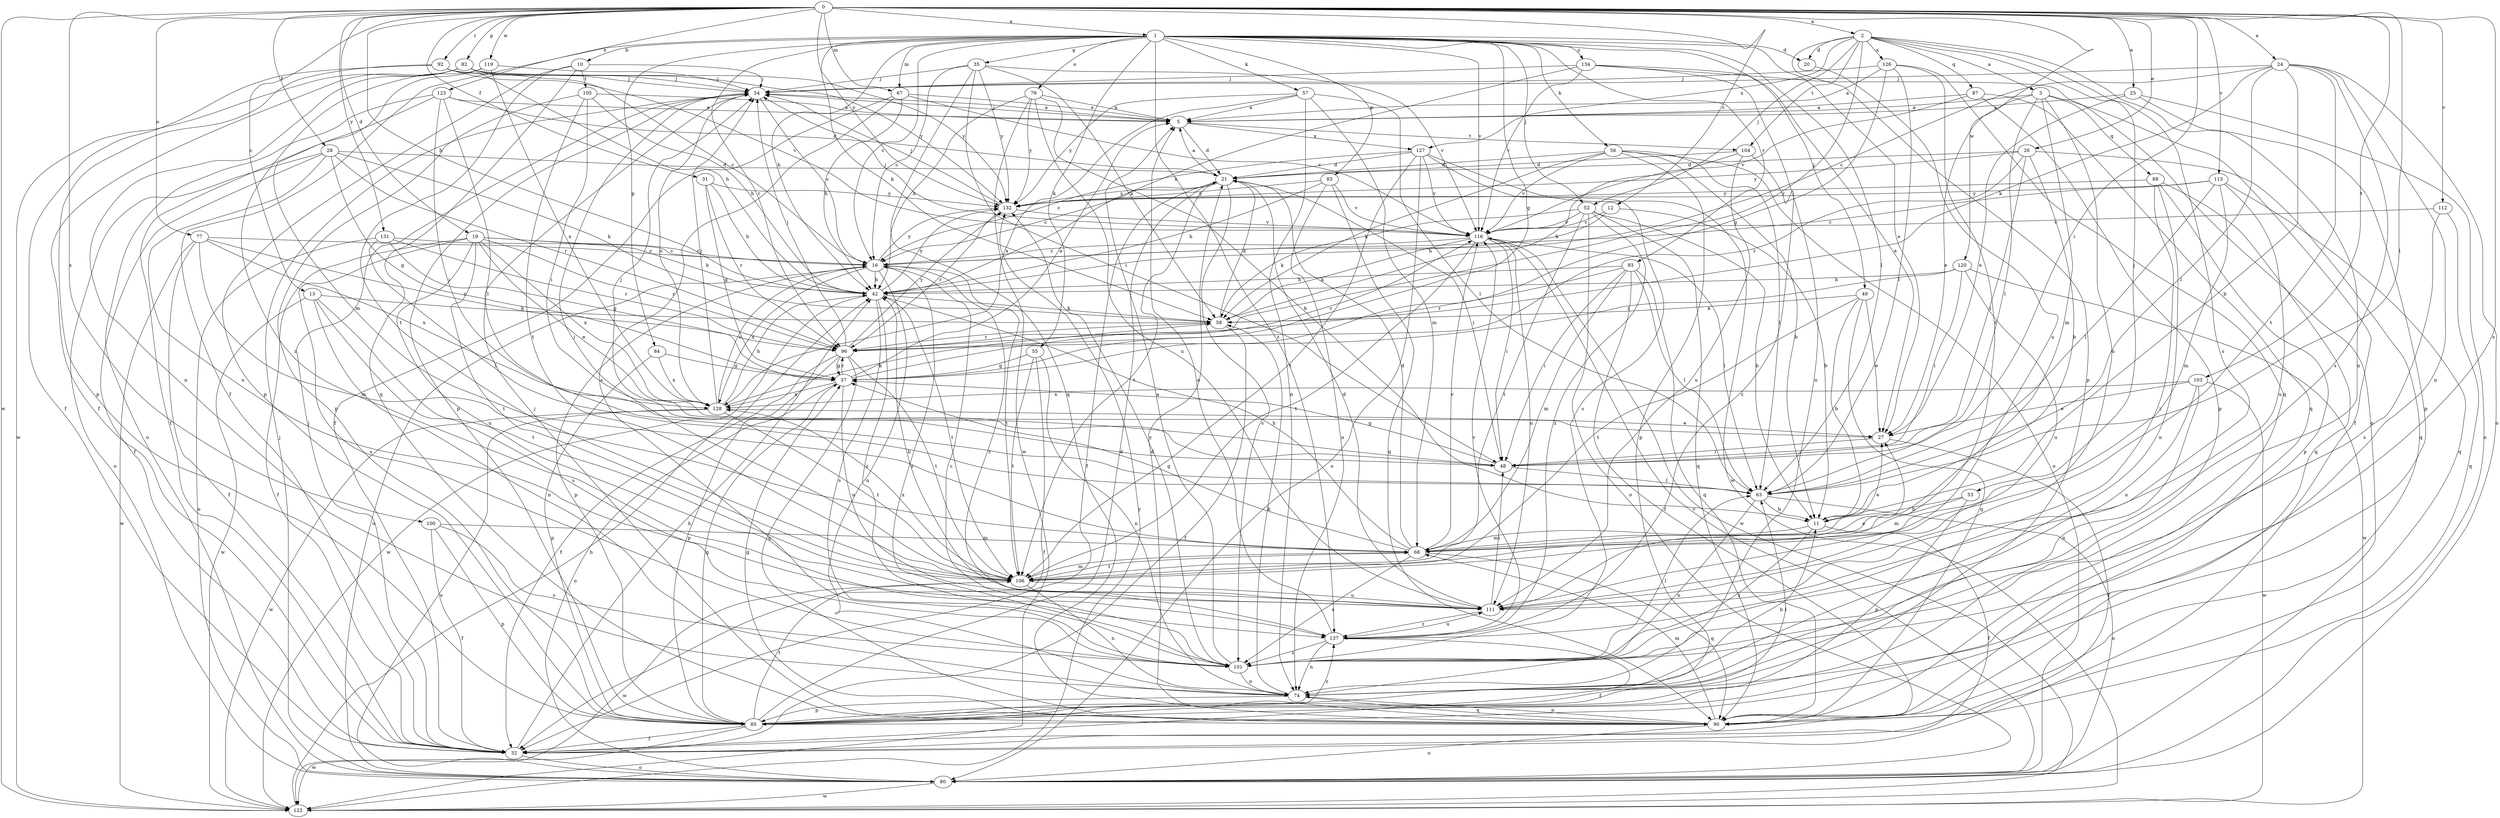 strict digraph  {
0;
1;
2;
3;
5;
10;
11;
12;
13;
16;
19;
20;
21;
24;
25;
26;
27;
28;
31;
32;
35;
37;
42;
48;
49;
52;
53;
54;
55;
56;
57;
58;
63;
67;
68;
74;
77;
79;
80;
82;
83;
84;
85;
87;
89;
90;
92;
93;
96;
100;
101;
103;
104;
105;
106;
111;
112;
113;
116;
119;
120;
122;
123;
126;
127;
128;
131;
132;
134;
137;
0 -> 1  [label=a];
0 -> 2  [label=a];
0 -> 12  [label=c];
0 -> 13  [label=c];
0 -> 19  [label=d];
0 -> 24  [label=e];
0 -> 25  [label=e];
0 -> 26  [label=e];
0 -> 28  [label=f];
0 -> 31  [label=f];
0 -> 42  [label=h];
0 -> 48  [label=i];
0 -> 63  [label=l];
0 -> 67  [label=m];
0 -> 77  [label=o];
0 -> 82  [label=p];
0 -> 92  [label=r];
0 -> 100  [label=s];
0 -> 101  [label=s];
0 -> 103  [label=t];
0 -> 112  [label=v];
0 -> 113  [label=v];
0 -> 119  [label=w];
0 -> 120  [label=w];
0 -> 122  [label=w];
0 -> 123  [label=x];
0 -> 131  [label=y];
0 -> 132  [label=y];
1 -> 10  [label=b];
1 -> 16  [label=c];
1 -> 20  [label=d];
1 -> 27  [label=e];
1 -> 32  [label=f];
1 -> 35  [label=g];
1 -> 37  [label=g];
1 -> 42  [label=h];
1 -> 49  [label=j];
1 -> 52  [label=j];
1 -> 55  [label=k];
1 -> 56  [label=k];
1 -> 57  [label=k];
1 -> 58  [label=k];
1 -> 63  [label=l];
1 -> 67  [label=m];
1 -> 79  [label=o];
1 -> 83  [label=p];
1 -> 84  [label=p];
1 -> 93  [label=r];
1 -> 96  [label=r];
1 -> 116  [label=v];
1 -> 134  [label=z];
1 -> 137  [label=z];
2 -> 3  [label=a];
2 -> 20  [label=d];
2 -> 52  [label=j];
2 -> 53  [label=j];
2 -> 74  [label=n];
2 -> 85  [label=p];
2 -> 87  [label=q];
2 -> 96  [label=r];
2 -> 101  [label=s];
2 -> 104  [label=t];
2 -> 126  [label=x];
2 -> 127  [label=x];
3 -> 5  [label=a];
3 -> 27  [label=e];
3 -> 32  [label=f];
3 -> 63  [label=l];
3 -> 68  [label=m];
3 -> 89  [label=q];
3 -> 111  [label=u];
5 -> 21  [label=d];
5 -> 54  [label=j];
5 -> 104  [label=t];
5 -> 127  [label=x];
10 -> 54  [label=j];
10 -> 85  [label=p];
10 -> 90  [label=q];
10 -> 105  [label=t];
10 -> 106  [label=t];
11 -> 32  [label=f];
11 -> 68  [label=m];
11 -> 101  [label=s];
12 -> 11  [label=b];
12 -> 42  [label=h];
12 -> 116  [label=v];
13 -> 58  [label=k];
13 -> 74  [label=n];
13 -> 101  [label=s];
13 -> 106  [label=t];
13 -> 122  [label=w];
16 -> 42  [label=h];
16 -> 74  [label=n];
16 -> 80  [label=o];
16 -> 85  [label=p];
16 -> 101  [label=s];
16 -> 106  [label=t];
16 -> 128  [label=x];
16 -> 132  [label=y];
16 -> 137  [label=z];
19 -> 16  [label=c];
19 -> 27  [label=e];
19 -> 32  [label=f];
19 -> 42  [label=h];
19 -> 96  [label=r];
19 -> 101  [label=s];
19 -> 106  [label=t];
19 -> 111  [label=u];
19 -> 128  [label=x];
20 -> 111  [label=u];
21 -> 5  [label=a];
21 -> 16  [label=c];
21 -> 32  [label=f];
21 -> 48  [label=i];
21 -> 101  [label=s];
21 -> 106  [label=t];
21 -> 132  [label=y];
24 -> 11  [label=b];
24 -> 16  [label=c];
24 -> 54  [label=j];
24 -> 58  [label=k];
24 -> 63  [label=l];
24 -> 74  [label=n];
24 -> 80  [label=o];
24 -> 101  [label=s];
24 -> 106  [label=t];
25 -> 5  [label=a];
25 -> 27  [label=e];
25 -> 80  [label=o];
25 -> 85  [label=p];
26 -> 11  [label=b];
26 -> 21  [label=d];
26 -> 48  [label=i];
26 -> 90  [label=q];
26 -> 96  [label=r];
26 -> 132  [label=y];
27 -> 32  [label=f];
27 -> 48  [label=i];
28 -> 21  [label=d];
28 -> 32  [label=f];
28 -> 37  [label=g];
28 -> 58  [label=k];
28 -> 80  [label=o];
28 -> 96  [label=r];
28 -> 111  [label=u];
31 -> 37  [label=g];
31 -> 42  [label=h];
31 -> 96  [label=r];
31 -> 132  [label=y];
32 -> 42  [label=h];
32 -> 54  [label=j];
32 -> 80  [label=o];
35 -> 16  [label=c];
35 -> 48  [label=i];
35 -> 54  [label=j];
35 -> 58  [label=k];
35 -> 90  [label=q];
35 -> 116  [label=v];
35 -> 132  [label=y];
37 -> 5  [label=a];
37 -> 80  [label=o];
37 -> 96  [label=r];
37 -> 111  [label=u];
37 -> 116  [label=v];
37 -> 128  [label=x];
42 -> 58  [label=k];
42 -> 101  [label=s];
42 -> 106  [label=t];
42 -> 122  [label=w];
42 -> 132  [label=y];
42 -> 137  [label=z];
48 -> 37  [label=g];
48 -> 54  [label=j];
48 -> 63  [label=l];
49 -> 11  [label=b];
49 -> 27  [label=e];
49 -> 58  [label=k];
49 -> 90  [label=q];
49 -> 106  [label=t];
52 -> 11  [label=b];
52 -> 58  [label=k];
52 -> 80  [label=o];
52 -> 90  [label=q];
52 -> 106  [label=t];
52 -> 116  [label=v];
52 -> 137  [label=z];
53 -> 11  [label=b];
53 -> 68  [label=m];
53 -> 85  [label=p];
54 -> 5  [label=a];
54 -> 16  [label=c];
54 -> 85  [label=p];
54 -> 128  [label=x];
55 -> 32  [label=f];
55 -> 37  [label=g];
55 -> 74  [label=n];
55 -> 106  [label=t];
56 -> 11  [label=b];
56 -> 21  [label=d];
56 -> 58  [label=k];
56 -> 63  [label=l];
56 -> 80  [label=o];
56 -> 85  [label=p];
56 -> 116  [label=v];
57 -> 5  [label=a];
57 -> 63  [label=l];
57 -> 68  [label=m];
57 -> 74  [label=n];
57 -> 128  [label=x];
57 -> 132  [label=y];
58 -> 21  [label=d];
58 -> 32  [label=f];
58 -> 96  [label=r];
63 -> 11  [label=b];
63 -> 74  [label=n];
63 -> 80  [label=o];
67 -> 5  [label=a];
67 -> 32  [label=f];
67 -> 42  [label=h];
67 -> 101  [label=s];
67 -> 116  [label=v];
68 -> 21  [label=d];
68 -> 27  [label=e];
68 -> 37  [label=g];
68 -> 42  [label=h];
68 -> 90  [label=q];
68 -> 101  [label=s];
68 -> 106  [label=t];
68 -> 116  [label=v];
74 -> 11  [label=b];
74 -> 58  [label=k];
74 -> 85  [label=p];
74 -> 90  [label=q];
77 -> 16  [label=c];
77 -> 32  [label=f];
77 -> 68  [label=m];
77 -> 96  [label=r];
77 -> 122  [label=w];
77 -> 128  [label=x];
79 -> 5  [label=a];
79 -> 11  [label=b];
79 -> 42  [label=h];
79 -> 111  [label=u];
79 -> 122  [label=w];
79 -> 132  [label=y];
80 -> 54  [label=j];
80 -> 116  [label=v];
80 -> 122  [label=w];
82 -> 16  [label=c];
82 -> 32  [label=f];
82 -> 42  [label=h];
82 -> 54  [label=j];
82 -> 74  [label=n];
82 -> 122  [label=w];
82 -> 132  [label=y];
83 -> 42  [label=h];
83 -> 74  [label=n];
83 -> 90  [label=q];
83 -> 116  [label=v];
83 -> 132  [label=y];
84 -> 37  [label=g];
84 -> 85  [label=p];
84 -> 128  [label=x];
85 -> 21  [label=d];
85 -> 32  [label=f];
85 -> 37  [label=g];
85 -> 63  [label=l];
85 -> 106  [label=t];
85 -> 122  [label=w];
85 -> 137  [label=z];
87 -> 5  [label=a];
87 -> 85  [label=p];
87 -> 90  [label=q];
87 -> 116  [label=v];
89 -> 74  [label=n];
89 -> 85  [label=p];
89 -> 90  [label=q];
89 -> 132  [label=y];
89 -> 137  [label=z];
90 -> 21  [label=d];
90 -> 37  [label=g];
90 -> 54  [label=j];
90 -> 68  [label=m];
90 -> 74  [label=n];
90 -> 80  [label=o];
92 -> 32  [label=f];
92 -> 54  [label=j];
92 -> 85  [label=p];
92 -> 116  [label=v];
92 -> 132  [label=y];
93 -> 32  [label=f];
93 -> 42  [label=h];
93 -> 48  [label=i];
93 -> 63  [label=l];
93 -> 68  [label=m];
93 -> 90  [label=q];
93 -> 96  [label=r];
96 -> 32  [label=f];
96 -> 37  [label=g];
96 -> 54  [label=j];
96 -> 85  [label=p];
96 -> 90  [label=q];
96 -> 106  [label=t];
96 -> 132  [label=y];
100 -> 32  [label=f];
100 -> 68  [label=m];
100 -> 85  [label=p];
100 -> 101  [label=s];
101 -> 5  [label=a];
101 -> 16  [label=c];
101 -> 63  [label=l];
101 -> 74  [label=n];
101 -> 132  [label=y];
103 -> 27  [label=e];
103 -> 74  [label=n];
103 -> 111  [label=u];
103 -> 122  [label=w];
103 -> 128  [label=x];
104 -> 21  [label=d];
104 -> 58  [label=k];
104 -> 111  [label=u];
104 -> 137  [label=z];
105 -> 5  [label=a];
105 -> 42  [label=h];
105 -> 48  [label=i];
105 -> 85  [label=p];
105 -> 106  [label=t];
106 -> 54  [label=j];
106 -> 68  [label=m];
106 -> 74  [label=n];
106 -> 111  [label=u];
106 -> 122  [label=w];
106 -> 128  [label=x];
111 -> 21  [label=d];
111 -> 27  [label=e];
111 -> 42  [label=h];
111 -> 48  [label=i];
111 -> 137  [label=z];
112 -> 90  [label=q];
112 -> 101  [label=s];
112 -> 116  [label=v];
113 -> 16  [label=c];
113 -> 63  [label=l];
113 -> 68  [label=m];
113 -> 90  [label=q];
113 -> 111  [label=u];
113 -> 132  [label=y];
116 -> 16  [label=c];
116 -> 48  [label=i];
116 -> 54  [label=j];
116 -> 58  [label=k];
116 -> 63  [label=l];
116 -> 106  [label=t];
116 -> 111  [label=u];
116 -> 122  [label=w];
119 -> 54  [label=j];
119 -> 68  [label=m];
119 -> 128  [label=x];
119 -> 137  [label=z];
120 -> 42  [label=h];
120 -> 48  [label=i];
120 -> 96  [label=r];
120 -> 111  [label=u];
120 -> 122  [label=w];
122 -> 42  [label=h];
122 -> 132  [label=y];
123 -> 5  [label=a];
123 -> 21  [label=d];
123 -> 32  [label=f];
123 -> 48  [label=i];
123 -> 63  [label=l];
123 -> 80  [label=o];
126 -> 5  [label=a];
126 -> 37  [label=g];
126 -> 54  [label=j];
126 -> 63  [label=l];
126 -> 90  [label=q];
126 -> 106  [label=t];
127 -> 16  [label=c];
127 -> 21  [label=d];
127 -> 80  [label=o];
127 -> 101  [label=s];
127 -> 106  [label=t];
127 -> 116  [label=v];
127 -> 122  [label=w];
128 -> 16  [label=c];
128 -> 27  [label=e];
128 -> 42  [label=h];
128 -> 54  [label=j];
128 -> 58  [label=k];
128 -> 80  [label=o];
128 -> 106  [label=t];
128 -> 122  [label=w];
131 -> 16  [label=c];
131 -> 37  [label=g];
131 -> 63  [label=l];
131 -> 80  [label=o];
131 -> 96  [label=r];
132 -> 54  [label=j];
132 -> 96  [label=r];
132 -> 116  [label=v];
134 -> 27  [label=e];
134 -> 42  [label=h];
134 -> 54  [label=j];
134 -> 74  [label=n];
134 -> 80  [label=o];
134 -> 116  [label=v];
137 -> 5  [label=a];
137 -> 32  [label=f];
137 -> 74  [label=n];
137 -> 101  [label=s];
137 -> 111  [label=u];
137 -> 116  [label=v];
}
